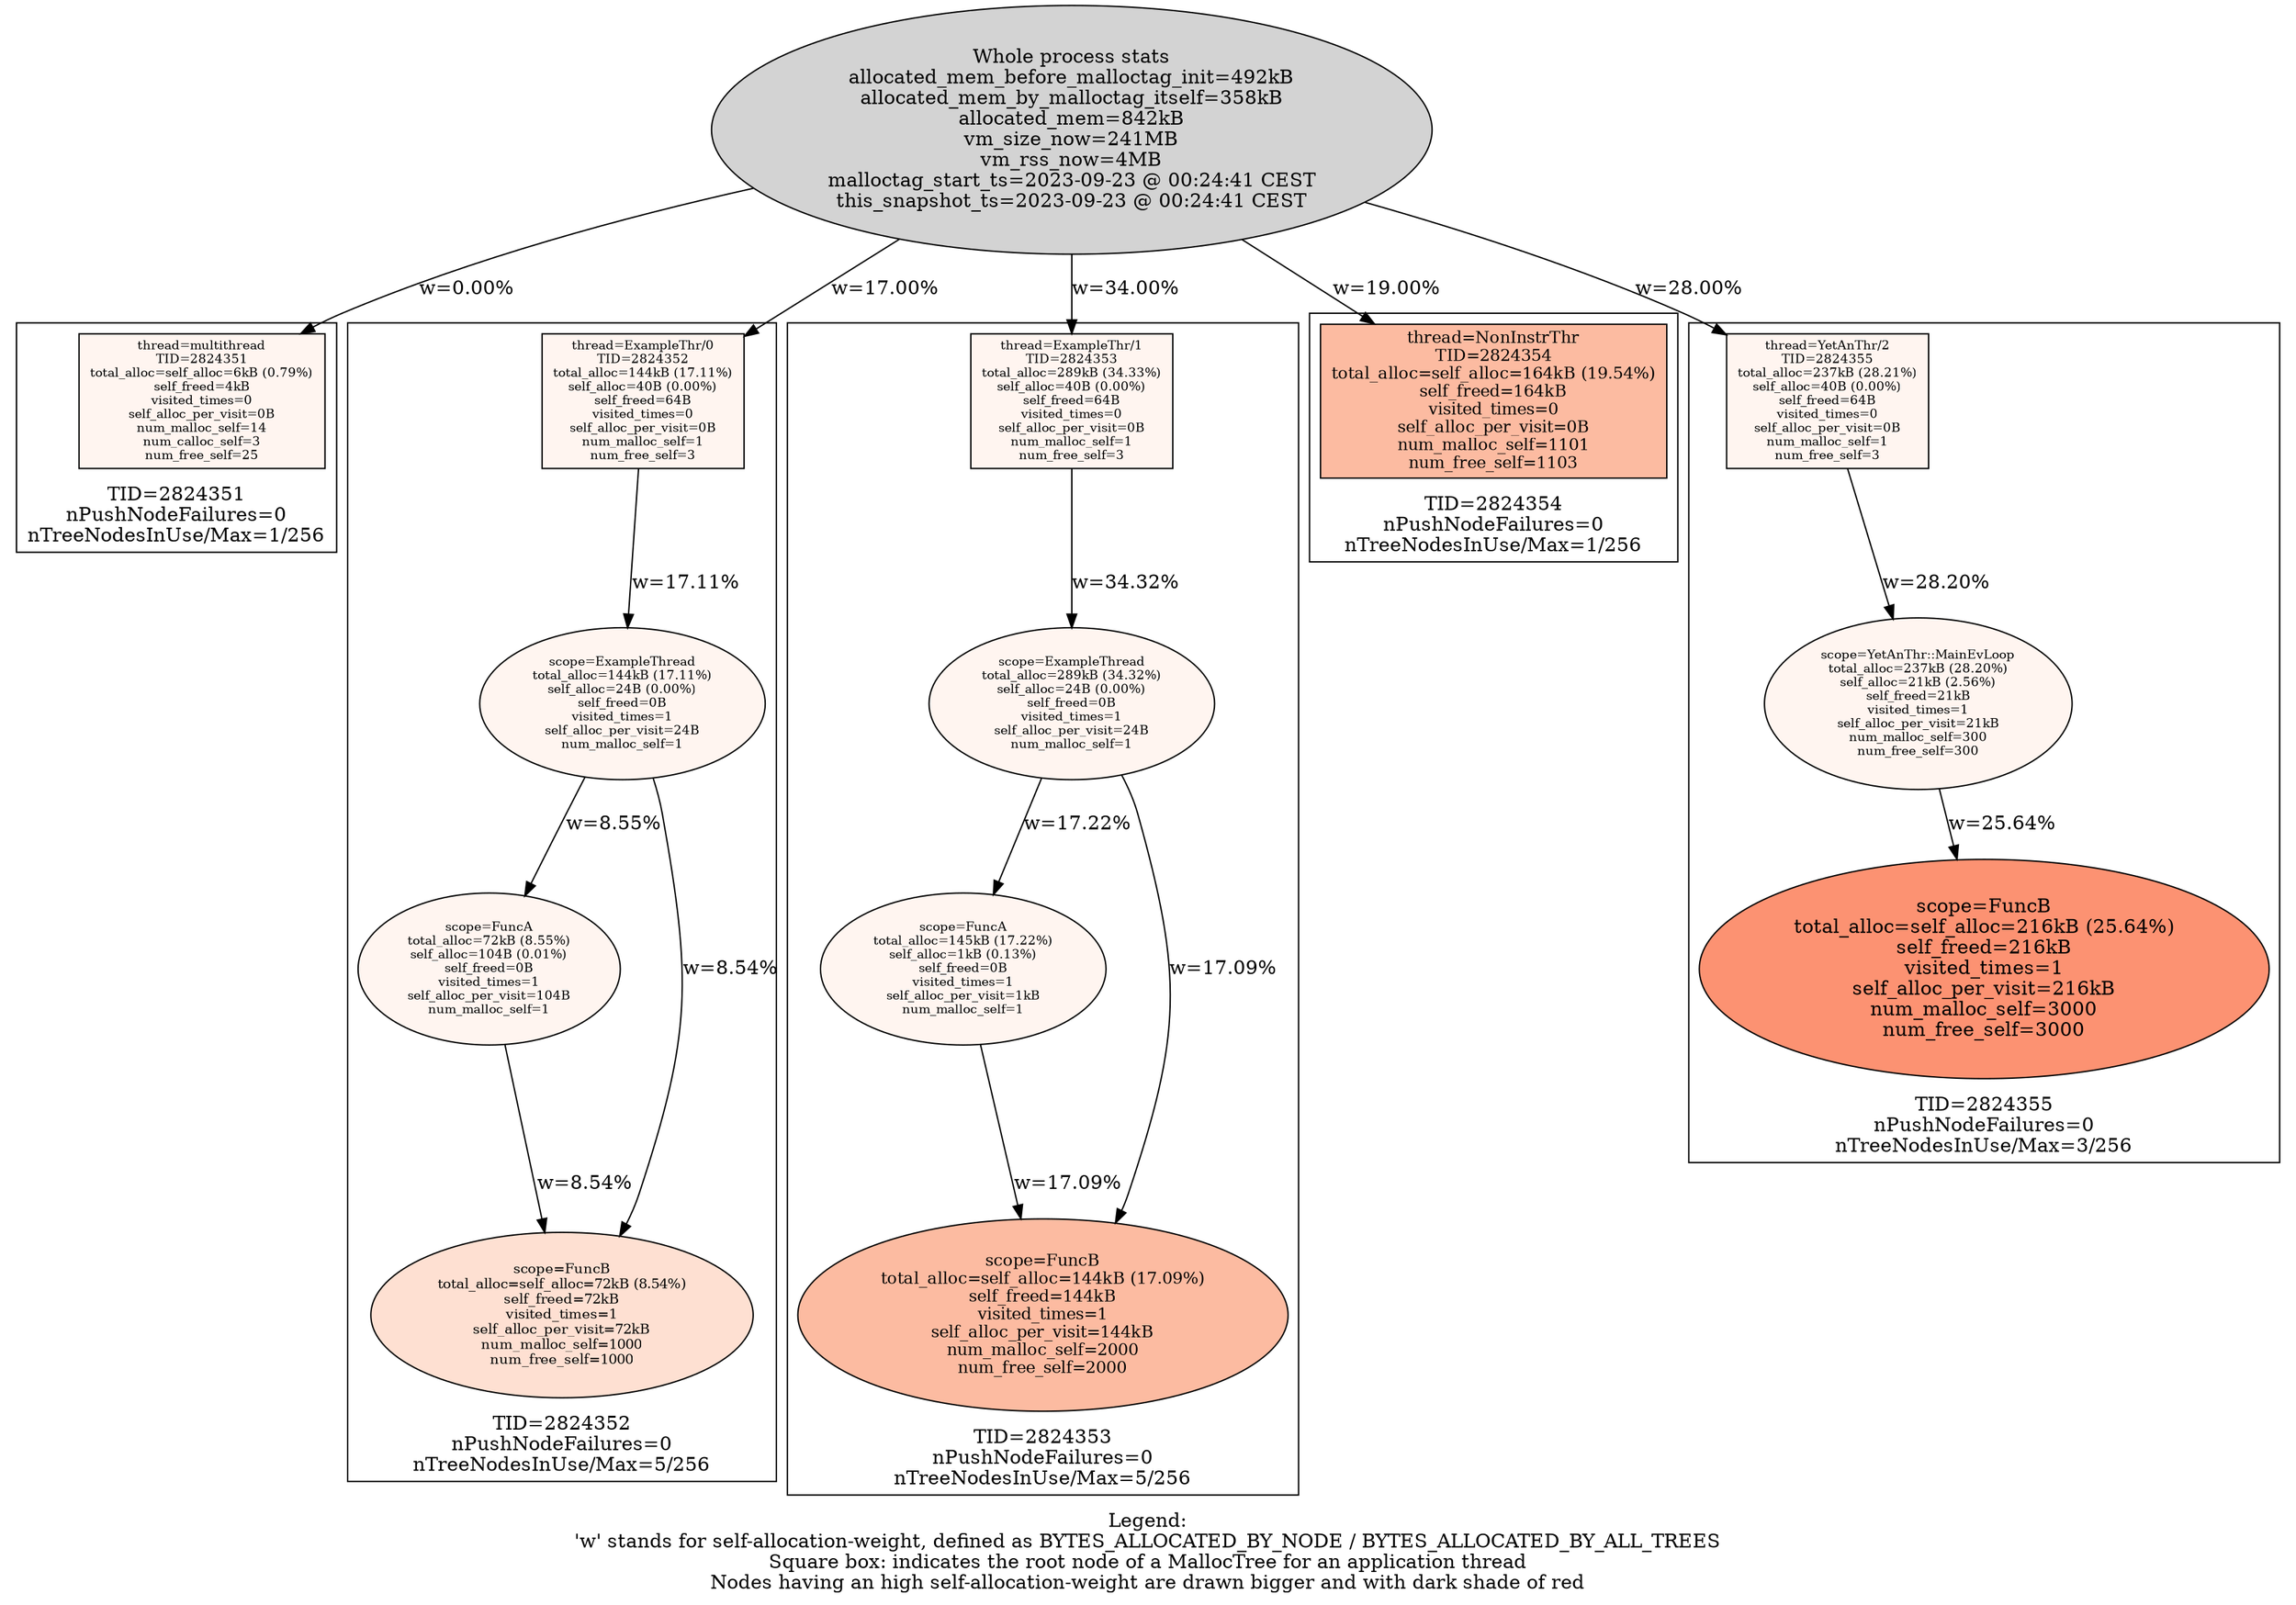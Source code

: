 digraph AllMallocTrees {
 node [colorscheme=reds9 style=filled]
  "Process 2824351" [label="Whole process stats\nallocated_mem_before_malloctag_init=492kB\nallocated_mem_by_malloctag_itself=358kB\nallocated_mem=842kB\nvm_size_now=241MB\nvm_rss_now=4MB\nmalloctag_start_ts=2023-09-23 @ 00:24:41 CEST\nthis_snapshot_ts=2023-09-23 @ 00:24:41 CEST\n"
]
 subgraph cluster_TID2824351 {
  node [colorscheme=reds9 style=filled]
  labelloc="b"
  label="TID=2824351\nnPushNodeFailures=0\nnTreeNodesInUse/Max=1/256\n"
  "2824351_multithread" [label="thread=multithread\nTID=2824351\ntotal_alloc=self_alloc=6kB (0.79%)\nself_freed=4kB\nvisited_times=0\nself_alloc_per_visit=0B\nnum_malloc_self=14\nnum_calloc_self=3\nnum_free_self=25\n"
 shape=box fillcolor=1 fontsize=9]
 }

  "Process 2824351" -> "2824351_multithread" [label="w=0.00%"]
 subgraph cluster_TID2824352 {
  node [colorscheme=reds9 style=filled]
  labelloc="b"
  label="TID=2824352\nnPushNodeFailures=0\nnTreeNodesInUse/Max=5/256\n"
  "2824352_ExampleThr/0" [label="thread=ExampleThr/0\nTID=2824352\ntotal_alloc=144kB (17.11%)\nself_alloc=40B (0.00%)\nself_freed=64B\nvisited_times=0\nself_alloc_per_visit=0B\nnum_malloc_self=1\nnum_free_self=3\n"
 shape=box fillcolor=1 fontsize=9]
  "2824352_ExampleThr/0" -> "2824352_ExampleThread" [label="w=17.11%"]
  "2824352_ExampleThread" [label="scope=ExampleThread\ntotal_alloc=144kB (17.11%)\nself_alloc=24B (0.00%)\nself_freed=0B\nvisited_times=1\nself_alloc_per_visit=24B\nnum_malloc_self=1\n"
 fillcolor=1 fontsize=9]
  "2824352_ExampleThread" -> "2824352_FuncA" [label="w=8.55%"]
  "2824352_ExampleThread" -> "2824352_FuncB" [label="w=8.54%"]
  "2824352_FuncA" [label="scope=FuncA\ntotal_alloc=72kB (8.55%)\nself_alloc=104B (0.01%)\nself_freed=0B\nvisited_times=1\nself_alloc_per_visit=104B\nnum_malloc_self=1\n"
 fillcolor=1 fontsize=9]
  "2824352_FuncA" -> "2824352_FuncB" [label="w=8.54%"]
  "2824352_FuncB" [label="scope=FuncB\ntotal_alloc=self_alloc=72kB (8.54%)\nself_freed=72kB\nvisited_times=1\nself_alloc_per_visit=72kB\nnum_malloc_self=1000\nnum_free_self=1000\n"
 fillcolor=2 fontsize=10]
  "2824352_FuncB" [label="scope=FuncB\ntotal_alloc=self_alloc=72kB (8.54%)\nself_freed=72kB\nvisited_times=1\nself_alloc_per_visit=72kB\nnum_malloc_self=1000\nnum_free_self=1000\n"
 fillcolor=2 fontsize=10]
 }

  "Process 2824351" -> "2824352_ExampleThr/0" [label="w=17.00%"]
 subgraph cluster_TID2824353 {
  node [colorscheme=reds9 style=filled]
  labelloc="b"
  label="TID=2824353\nnPushNodeFailures=0\nnTreeNodesInUse/Max=5/256\n"
  "2824353_ExampleThr/1" [label="thread=ExampleThr/1\nTID=2824353\ntotal_alloc=289kB (34.33%)\nself_alloc=40B (0.00%)\nself_freed=64B\nvisited_times=0\nself_alloc_per_visit=0B\nnum_malloc_self=1\nnum_free_self=3\n"
 shape=box fillcolor=1 fontsize=9]
  "2824353_ExampleThr/1" -> "2824353_ExampleThread" [label="w=34.32%"]
  "2824353_ExampleThread" [label="scope=ExampleThread\ntotal_alloc=289kB (34.32%)\nself_alloc=24B (0.00%)\nself_freed=0B\nvisited_times=1\nself_alloc_per_visit=24B\nnum_malloc_self=1\n"
 fillcolor=1 fontsize=9]
  "2824353_ExampleThread" -> "2824353_FuncA" [label="w=17.22%"]
  "2824353_ExampleThread" -> "2824353_FuncB" [label="w=17.09%"]
  "2824353_FuncA" [label="scope=FuncA\ntotal_alloc=145kB (17.22%)\nself_alloc=1kB (0.13%)\nself_freed=0B\nvisited_times=1\nself_alloc_per_visit=1kB\nnum_malloc_self=1\n"
 fillcolor=1 fontsize=9]
  "2824353_FuncA" -> "2824353_FuncB" [label="w=17.09%"]
  "2824353_FuncB" [label="scope=FuncB\ntotal_alloc=self_alloc=144kB (17.09%)\nself_freed=144kB\nvisited_times=1\nself_alloc_per_visit=144kB\nnum_malloc_self=2000\nnum_free_self=2000\n"
 fillcolor=3 fontsize=12]
  "2824353_FuncB" [label="scope=FuncB\ntotal_alloc=self_alloc=144kB (17.09%)\nself_freed=144kB\nvisited_times=1\nself_alloc_per_visit=144kB\nnum_malloc_self=2000\nnum_free_self=2000\n"
 fillcolor=3 fontsize=12]
 }

  "Process 2824351" -> "2824353_ExampleThr/1" [label="w=34.00%"]
 subgraph cluster_TID2824354 {
  node [colorscheme=reds9 style=filled]
  labelloc="b"
  label="TID=2824354\nnPushNodeFailures=0\nnTreeNodesInUse/Max=1/256\n"
  "2824354_NonInstrThr" [label="thread=NonInstrThr\nTID=2824354\ntotal_alloc=self_alloc=164kB (19.54%)\nself_freed=164kB\nvisited_times=0\nself_alloc_per_visit=0B\nnum_malloc_self=1101\nnum_free_self=1103\n"
 shape=box fillcolor=3 fontsize=12]
 }

  "Process 2824351" -> "2824354_NonInstrThr" [label="w=19.00%"]
 subgraph cluster_TID2824355 {
  node [colorscheme=reds9 style=filled]
  labelloc="b"
  label="TID=2824355\nnPushNodeFailures=0\nnTreeNodesInUse/Max=3/256\n"
  "2824355_YetAnThr/2" [label="thread=YetAnThr/2\nTID=2824355\ntotal_alloc=237kB (28.21%)\nself_alloc=40B (0.00%)\nself_freed=64B\nvisited_times=0\nself_alloc_per_visit=0B\nnum_malloc_self=1\nnum_free_self=3\n"
 shape=box fillcolor=1 fontsize=9]
  "2824355_YetAnThr/2" -> "2824355_YetAnThr::MainEvLoop" [label="w=28.20%"]
  "2824355_YetAnThr::MainEvLoop" [label="scope=YetAnThr::MainEvLoop\ntotal_alloc=237kB (28.20%)\nself_alloc=21kB (2.56%)\nself_freed=21kB\nvisited_times=1\nself_alloc_per_visit=21kB\nnum_malloc_self=300\nnum_free_self=300\n"
 fillcolor=1 fontsize=9]
  "2824355_YetAnThr::MainEvLoop" -> "2824355_FuncB" [label="w=25.64%"]
  "2824355_FuncB" [label="scope=FuncB\ntotal_alloc=self_alloc=216kB (25.64%)\nself_freed=216kB\nvisited_times=1\nself_alloc_per_visit=216kB\nnum_malloc_self=3000\nnum_free_self=3000\n"
 fillcolor=4 fontsize=14]
 }

  "Process 2824351" -> "2824355_YetAnThr/2" [label="w=28.00%"]
 labelloc="b"
 label="Legend:\n'w' stands for self-allocation-weight, defined as BYTES_ALLOCATED_BY_NODE / BYTES_ALLOCATED_BY_ALL_TREES\nSquare box: indicates the root node of a MallocTree for an application thread\nNodes having an high self-allocation-weight are drawn bigger and with dark shade of red\n"
}

